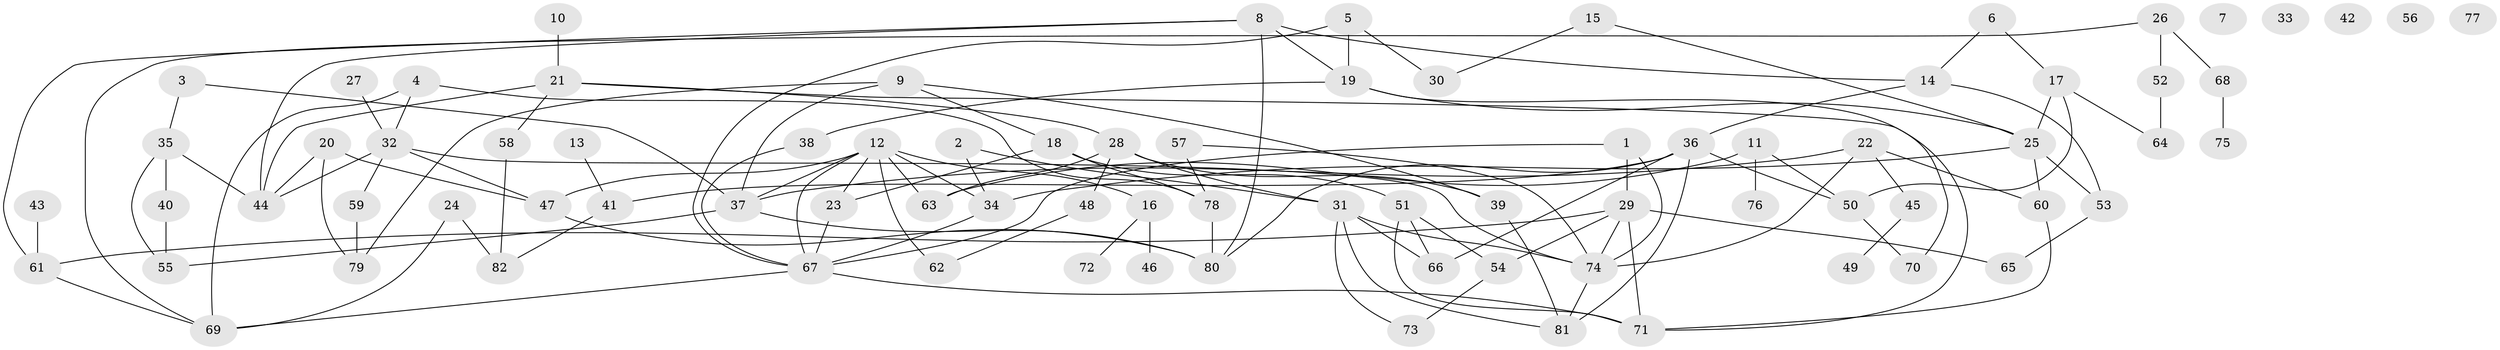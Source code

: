 // coarse degree distribution, {12: 0.05, 5: 0.15, 7: 0.1, 4: 0.1, 3: 0.1, 6: 0.15, 2: 0.2, 1: 0.15}
// Generated by graph-tools (version 1.1) at 2025/48/03/04/25 22:48:11]
// undirected, 82 vertices, 127 edges
graph export_dot {
  node [color=gray90,style=filled];
  1;
  2;
  3;
  4;
  5;
  6;
  7;
  8;
  9;
  10;
  11;
  12;
  13;
  14;
  15;
  16;
  17;
  18;
  19;
  20;
  21;
  22;
  23;
  24;
  25;
  26;
  27;
  28;
  29;
  30;
  31;
  32;
  33;
  34;
  35;
  36;
  37;
  38;
  39;
  40;
  41;
  42;
  43;
  44;
  45;
  46;
  47;
  48;
  49;
  50;
  51;
  52;
  53;
  54;
  55;
  56;
  57;
  58;
  59;
  60;
  61;
  62;
  63;
  64;
  65;
  66;
  67;
  68;
  69;
  70;
  71;
  72;
  73;
  74;
  75;
  76;
  77;
  78;
  79;
  80;
  81;
  82;
  1 -- 29;
  1 -- 67;
  1 -- 74;
  2 -- 31;
  2 -- 34;
  3 -- 35;
  3 -- 37;
  4 -- 32;
  4 -- 69;
  4 -- 78;
  5 -- 19;
  5 -- 30;
  5 -- 67;
  6 -- 14;
  6 -- 17;
  8 -- 14;
  8 -- 19;
  8 -- 44;
  8 -- 61;
  8 -- 80;
  9 -- 18;
  9 -- 37;
  9 -- 39;
  9 -- 79;
  10 -- 21;
  11 -- 50;
  11 -- 63;
  11 -- 76;
  12 -- 16;
  12 -- 23;
  12 -- 34;
  12 -- 37;
  12 -- 47;
  12 -- 62;
  12 -- 63;
  12 -- 67;
  13 -- 41;
  14 -- 36;
  14 -- 53;
  15 -- 25;
  15 -- 30;
  16 -- 46;
  16 -- 72;
  17 -- 25;
  17 -- 50;
  17 -- 64;
  18 -- 23;
  18 -- 51;
  18 -- 78;
  19 -- 25;
  19 -- 38;
  19 -- 70;
  20 -- 44;
  20 -- 47;
  20 -- 79;
  21 -- 28;
  21 -- 44;
  21 -- 58;
  21 -- 71;
  22 -- 37;
  22 -- 45;
  22 -- 60;
  22 -- 74;
  23 -- 67;
  24 -- 69;
  24 -- 82;
  25 -- 34;
  25 -- 53;
  25 -- 60;
  26 -- 52;
  26 -- 68;
  26 -- 69;
  27 -- 32;
  28 -- 31;
  28 -- 39;
  28 -- 48;
  28 -- 63;
  29 -- 54;
  29 -- 61;
  29 -- 65;
  29 -- 71;
  29 -- 74;
  31 -- 66;
  31 -- 73;
  31 -- 74;
  31 -- 81;
  32 -- 44;
  32 -- 47;
  32 -- 59;
  32 -- 74;
  34 -- 67;
  35 -- 40;
  35 -- 44;
  35 -- 55;
  36 -- 41;
  36 -- 50;
  36 -- 66;
  36 -- 80;
  36 -- 81;
  37 -- 55;
  37 -- 80;
  38 -- 67;
  39 -- 81;
  40 -- 55;
  41 -- 82;
  43 -- 61;
  45 -- 49;
  47 -- 80;
  48 -- 62;
  50 -- 70;
  51 -- 54;
  51 -- 66;
  51 -- 71;
  52 -- 64;
  53 -- 65;
  54 -- 73;
  57 -- 74;
  57 -- 78;
  58 -- 82;
  59 -- 79;
  60 -- 71;
  61 -- 69;
  67 -- 69;
  67 -- 71;
  68 -- 75;
  74 -- 81;
  78 -- 80;
}
